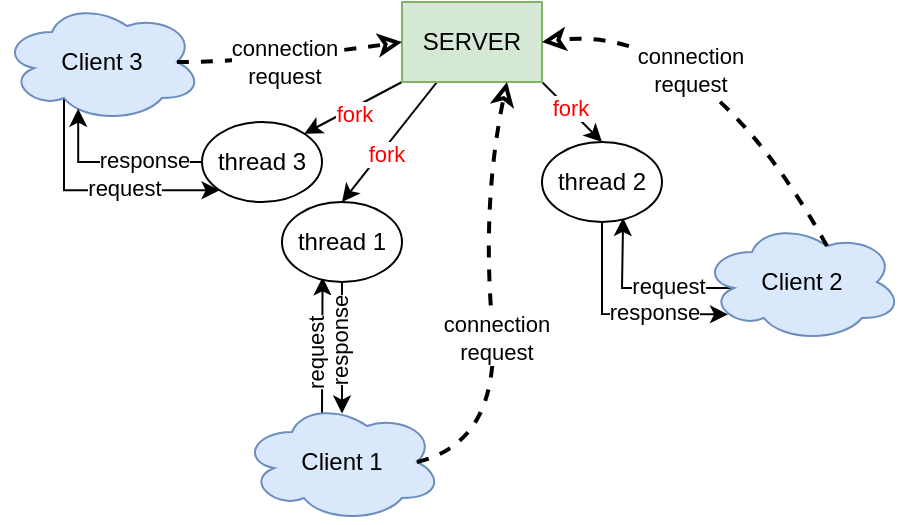 <mxfile version="19.0.3" type="device"><diagram id="OTnUbtUa7EX7cKJ8IFe5" name="Page-1"><mxGraphModel dx="550" dy="371" grid="1" gridSize="10" guides="1" tooltips="1" connect="1" arrows="1" fold="1" page="1" pageScale="1" pageWidth="1169" pageHeight="827" math="0" shadow="0"><root><mxCell id="0"/><mxCell id="1" parent="0"/><mxCell id="2DnoaojDl75x1WPxAOYJ-20" style="rounded=0;orthogonalLoop=1;jettySize=auto;html=1;exitX=0;exitY=1;exitDx=0;exitDy=0;entryX=1;entryY=0;entryDx=0;entryDy=0;startArrow=none;startFill=0;endArrow=classic;endFill=1;" edge="1" parent="1" source="2DnoaojDl75x1WPxAOYJ-2" target="2DnoaojDl75x1WPxAOYJ-13"><mxGeometry relative="1" as="geometry"/></mxCell><mxCell id="2DnoaojDl75x1WPxAOYJ-21" value="fork" style="edgeLabel;html=1;align=center;verticalAlign=middle;resizable=0;points=[];fontColor=#FF0000;" vertex="1" connectable="0" parent="2DnoaojDl75x1WPxAOYJ-20"><mxGeometry x="0.049" y="2" relative="1" as="geometry"><mxPoint as="offset"/></mxGeometry></mxCell><mxCell id="2DnoaojDl75x1WPxAOYJ-23" style="edgeStyle=none;rounded=0;orthogonalLoop=1;jettySize=auto;html=1;exitX=0.25;exitY=1;exitDx=0;exitDy=0;entryX=0.5;entryY=0;entryDx=0;entryDy=0;startArrow=none;startFill=0;endArrow=classic;endFill=1;" edge="1" parent="1" source="2DnoaojDl75x1WPxAOYJ-2" target="2DnoaojDl75x1WPxAOYJ-22"><mxGeometry relative="1" as="geometry"/></mxCell><mxCell id="2DnoaojDl75x1WPxAOYJ-24" value="fork" style="edgeLabel;html=1;align=center;verticalAlign=middle;resizable=0;points=[];fontColor=#FF0000;" vertex="1" connectable="0" parent="2DnoaojDl75x1WPxAOYJ-23"><mxGeometry x="0.15" y="2" relative="1" as="geometry"><mxPoint as="offset"/></mxGeometry></mxCell><mxCell id="2DnoaojDl75x1WPxAOYJ-30" style="edgeStyle=none;rounded=0;orthogonalLoop=1;jettySize=auto;html=1;exitX=1;exitY=1;exitDx=0;exitDy=0;entryX=0.5;entryY=0;entryDx=0;entryDy=0;startArrow=none;startFill=0;endArrow=classic;endFill=1;" edge="1" parent="1" source="2DnoaojDl75x1WPxAOYJ-2" target="2DnoaojDl75x1WPxAOYJ-29"><mxGeometry relative="1" as="geometry"/></mxCell><mxCell id="2DnoaojDl75x1WPxAOYJ-31" value="fork" style="edgeLabel;html=1;align=center;verticalAlign=middle;resizable=0;points=[];fontColor=#FF0000;" vertex="1" connectable="0" parent="2DnoaojDl75x1WPxAOYJ-30"><mxGeometry x="-0.131" y="1" relative="1" as="geometry"><mxPoint as="offset"/></mxGeometry></mxCell><mxCell id="2DnoaojDl75x1WPxAOYJ-2" value="SERVER" style="rounded=0;whiteSpace=wrap;html=1;fillColor=#d5e8d4;strokeColor=#82b366;" vertex="1" parent="1"><mxGeometry x="420" y="160" width="70" height="40" as="geometry"/></mxCell><mxCell id="2DnoaojDl75x1WPxAOYJ-26" style="edgeStyle=none;rounded=0;orthogonalLoop=1;jettySize=auto;html=1;exitX=0.4;exitY=0.1;exitDx=0;exitDy=0;exitPerimeter=0;entryX=0.338;entryY=0.941;entryDx=0;entryDy=0;entryPerimeter=0;startArrow=none;startFill=0;endArrow=classic;endFill=1;" edge="1" parent="1" source="2DnoaojDl75x1WPxAOYJ-3" target="2DnoaojDl75x1WPxAOYJ-22"><mxGeometry relative="1" as="geometry"/></mxCell><mxCell id="2DnoaojDl75x1WPxAOYJ-28" value="request" style="edgeLabel;html=1;align=center;verticalAlign=middle;resizable=0;points=[];horizontal=0;" vertex="1" connectable="0" parent="2DnoaojDl75x1WPxAOYJ-26"><mxGeometry x="-0.171" y="1" relative="1" as="geometry"><mxPoint x="-2" y="-2" as="offset"/></mxGeometry></mxCell><mxCell id="2DnoaojDl75x1WPxAOYJ-3" value="Client 1" style="ellipse;shape=cloud;whiteSpace=wrap;html=1;fillColor=#dae8fc;strokeColor=#6c8ebf;" vertex="1" parent="1"><mxGeometry x="340" y="360" width="100" height="60" as="geometry"/></mxCell><mxCell id="2DnoaojDl75x1WPxAOYJ-33" style="edgeStyle=none;rounded=0;orthogonalLoop=1;jettySize=auto;html=1;exitX=0.16;exitY=0.55;exitDx=0;exitDy=0;exitPerimeter=0;entryX=0.676;entryY=0.948;entryDx=0;entryDy=0;entryPerimeter=0;startArrow=none;startFill=0;endArrow=classic;endFill=1;" edge="1" parent="1" source="2DnoaojDl75x1WPxAOYJ-4" target="2DnoaojDl75x1WPxAOYJ-29"><mxGeometry relative="1" as="geometry"><Array as="points"><mxPoint x="530" y="303"/></Array></mxGeometry></mxCell><mxCell id="2DnoaojDl75x1WPxAOYJ-36" value="request" style="edgeLabel;html=1;align=center;verticalAlign=middle;resizable=0;points=[];" vertex="1" connectable="0" parent="2DnoaojDl75x1WPxAOYJ-33"><mxGeometry x="-0.043" relative="1" as="geometry"><mxPoint x="10" y="-1" as="offset"/></mxGeometry></mxCell><mxCell id="2DnoaojDl75x1WPxAOYJ-4" value="Client 2" style="ellipse;shape=cloud;whiteSpace=wrap;html=1;fillColor=#dae8fc;strokeColor=#6c8ebf;" vertex="1" parent="1"><mxGeometry x="570" y="270" width="100" height="60" as="geometry"/></mxCell><mxCell id="2DnoaojDl75x1WPxAOYJ-17" style="edgeStyle=orthogonalEdgeStyle;rounded=0;orthogonalLoop=1;jettySize=auto;html=1;exitX=0.31;exitY=0.8;exitDx=0;exitDy=0;exitPerimeter=0;entryX=0;entryY=1;entryDx=0;entryDy=0;startArrow=none;startFill=0;endArrow=classic;endFill=1;" edge="1" parent="1" source="2DnoaojDl75x1WPxAOYJ-5" target="2DnoaojDl75x1WPxAOYJ-13"><mxGeometry relative="1" as="geometry"><Array as="points"><mxPoint x="251" y="254"/></Array></mxGeometry></mxCell><mxCell id="2DnoaojDl75x1WPxAOYJ-18" value="request" style="edgeLabel;html=1;align=center;verticalAlign=middle;resizable=0;points=[];" vertex="1" connectable="0" parent="2DnoaojDl75x1WPxAOYJ-17"><mxGeometry x="0.223" y="1" relative="1" as="geometry"><mxPoint as="offset"/></mxGeometry></mxCell><mxCell id="2DnoaojDl75x1WPxAOYJ-5" value="Client 3" style="ellipse;shape=cloud;whiteSpace=wrap;html=1;fillColor=#dae8fc;strokeColor=#6c8ebf;" vertex="1" parent="1"><mxGeometry x="220" y="160" width="100" height="60" as="geometry"/></mxCell><mxCell id="2DnoaojDl75x1WPxAOYJ-6" value="" style="endArrow=classic;dashed=1;html=1;strokeWidth=2;exitX=0.875;exitY=0.5;exitDx=0;exitDy=0;exitPerimeter=0;entryX=0;entryY=0.5;entryDx=0;entryDy=0;curved=1;startArrow=none;startFill=0;endFill=0;" edge="1" parent="1" source="2DnoaojDl75x1WPxAOYJ-5" target="2DnoaojDl75x1WPxAOYJ-2"><mxGeometry width="50" height="50" relative="1" as="geometry"><mxPoint x="440" y="340" as="sourcePoint"/><mxPoint x="490" y="290" as="targetPoint"/><Array as="points"><mxPoint x="350" y="190"/></Array></mxGeometry></mxCell><mxCell id="2DnoaojDl75x1WPxAOYJ-7" value="connection&lt;br&gt;request" style="edgeLabel;html=1;align=center;verticalAlign=middle;resizable=0;points=[];" vertex="1" connectable="0" parent="2DnoaojDl75x1WPxAOYJ-6"><mxGeometry x="0.083" y="-7" relative="1" as="geometry"><mxPoint x="-9" y="-4" as="offset"/></mxGeometry></mxCell><mxCell id="2DnoaojDl75x1WPxAOYJ-8" value="" style="endArrow=classic;dashed=1;html=1;strokeWidth=2;exitX=0.875;exitY=0.5;exitDx=0;exitDy=0;exitPerimeter=0;entryX=0.75;entryY=1;entryDx=0;entryDy=0;curved=1;startArrow=none;startFill=0;endFill=0;" edge="1" parent="1" source="2DnoaojDl75x1WPxAOYJ-3" target="2DnoaojDl75x1WPxAOYJ-2"><mxGeometry width="50" height="50" relative="1" as="geometry"><mxPoint x="302.5" y="242.0" as="sourcePoint"/><mxPoint x="430" y="190" as="targetPoint"/><Array as="points"><mxPoint x="470" y="380"/><mxPoint x="460" y="260"/></Array></mxGeometry></mxCell><mxCell id="2DnoaojDl75x1WPxAOYJ-9" value="connection&lt;br&gt;request" style="edgeLabel;html=1;align=center;verticalAlign=middle;resizable=0;points=[];" vertex="1" connectable="0" parent="2DnoaojDl75x1WPxAOYJ-8"><mxGeometry x="0.083" y="-7" relative="1" as="geometry"><mxPoint x="-4" y="26" as="offset"/></mxGeometry></mxCell><mxCell id="2DnoaojDl75x1WPxAOYJ-10" value="" style="endArrow=classic;dashed=1;html=1;strokeWidth=2;exitX=0.625;exitY=0.2;exitDx=0;exitDy=0;exitPerimeter=0;entryX=1;entryY=0.5;entryDx=0;entryDy=0;curved=1;startArrow=none;startFill=0;endFill=0;" edge="1" parent="1" source="2DnoaojDl75x1WPxAOYJ-4" target="2DnoaojDl75x1WPxAOYJ-2"><mxGeometry width="50" height="50" relative="1" as="geometry"><mxPoint x="312.5" y="252.0" as="sourcePoint"/><mxPoint x="440" y="200" as="targetPoint"/><Array as="points"><mxPoint x="570" y="170"/></Array></mxGeometry></mxCell><mxCell id="2DnoaojDl75x1WPxAOYJ-11" value="connection&lt;br&gt;request" style="edgeLabel;html=1;align=center;verticalAlign=middle;resizable=0;points=[];" vertex="1" connectable="0" parent="2DnoaojDl75x1WPxAOYJ-10"><mxGeometry x="0.083" y="-7" relative="1" as="geometry"><mxPoint x="-20" y="14" as="offset"/></mxGeometry></mxCell><mxCell id="2DnoaojDl75x1WPxAOYJ-16" style="edgeStyle=orthogonalEdgeStyle;rounded=0;orthogonalLoop=1;jettySize=auto;html=1;exitX=0;exitY=0.5;exitDx=0;exitDy=0;entryX=0.381;entryY=0.889;entryDx=0;entryDy=0;entryPerimeter=0;startArrow=none;startFill=0;endArrow=classic;endFill=1;" edge="1" parent="1" source="2DnoaojDl75x1WPxAOYJ-13" target="2DnoaojDl75x1WPxAOYJ-5"><mxGeometry relative="1" as="geometry"/></mxCell><mxCell id="2DnoaojDl75x1WPxAOYJ-19" value="response" style="edgeLabel;html=1;align=center;verticalAlign=middle;resizable=0;points=[];" vertex="1" connectable="0" parent="2DnoaojDl75x1WPxAOYJ-16"><mxGeometry x="-0.34" y="-1" relative="1" as="geometry"><mxPoint as="offset"/></mxGeometry></mxCell><mxCell id="2DnoaojDl75x1WPxAOYJ-13" value="thread 3" style="ellipse;whiteSpace=wrap;html=1;" vertex="1" parent="1"><mxGeometry x="320" y="220" width="60" height="40" as="geometry"/></mxCell><mxCell id="2DnoaojDl75x1WPxAOYJ-25" style="edgeStyle=none;rounded=0;orthogonalLoop=1;jettySize=auto;html=1;exitX=0.5;exitY=1;exitDx=0;exitDy=0;entryX=0.5;entryY=0.096;entryDx=0;entryDy=0;entryPerimeter=0;startArrow=none;startFill=0;endArrow=classic;endFill=1;" edge="1" parent="1" source="2DnoaojDl75x1WPxAOYJ-22" target="2DnoaojDl75x1WPxAOYJ-3"><mxGeometry relative="1" as="geometry"/></mxCell><mxCell id="2DnoaojDl75x1WPxAOYJ-27" value="response" style="edgeLabel;html=1;align=center;verticalAlign=middle;resizable=0;points=[];horizontal=0;" vertex="1" connectable="0" parent="2DnoaojDl75x1WPxAOYJ-25"><mxGeometry x="-0.229" y="-1" relative="1" as="geometry"><mxPoint y="4" as="offset"/></mxGeometry></mxCell><mxCell id="2DnoaojDl75x1WPxAOYJ-22" value="thread 1" style="ellipse;whiteSpace=wrap;html=1;" vertex="1" parent="1"><mxGeometry x="360" y="260" width="60" height="40" as="geometry"/></mxCell><mxCell id="2DnoaojDl75x1WPxAOYJ-32" style="edgeStyle=none;rounded=0;orthogonalLoop=1;jettySize=auto;html=1;exitX=0.5;exitY=1;exitDx=0;exitDy=0;entryX=0.13;entryY=0.77;entryDx=0;entryDy=0;entryPerimeter=0;startArrow=none;startFill=0;endArrow=classic;endFill=1;" edge="1" parent="1" source="2DnoaojDl75x1WPxAOYJ-29" target="2DnoaojDl75x1WPxAOYJ-4"><mxGeometry relative="1" as="geometry"><Array as="points"><mxPoint x="520" y="316"/></Array></mxGeometry></mxCell><mxCell id="2DnoaojDl75x1WPxAOYJ-34" value="response" style="edgeLabel;html=1;align=center;verticalAlign=middle;resizable=0;points=[];" vertex="1" connectable="0" parent="2DnoaojDl75x1WPxAOYJ-32"><mxGeometry x="-0.403" relative="1" as="geometry"><mxPoint x="26" y="12" as="offset"/></mxGeometry></mxCell><mxCell id="2DnoaojDl75x1WPxAOYJ-29" value="thread 2" style="ellipse;whiteSpace=wrap;html=1;" vertex="1" parent="1"><mxGeometry x="490" y="230" width="60" height="40" as="geometry"/></mxCell></root></mxGraphModel></diagram></mxfile>